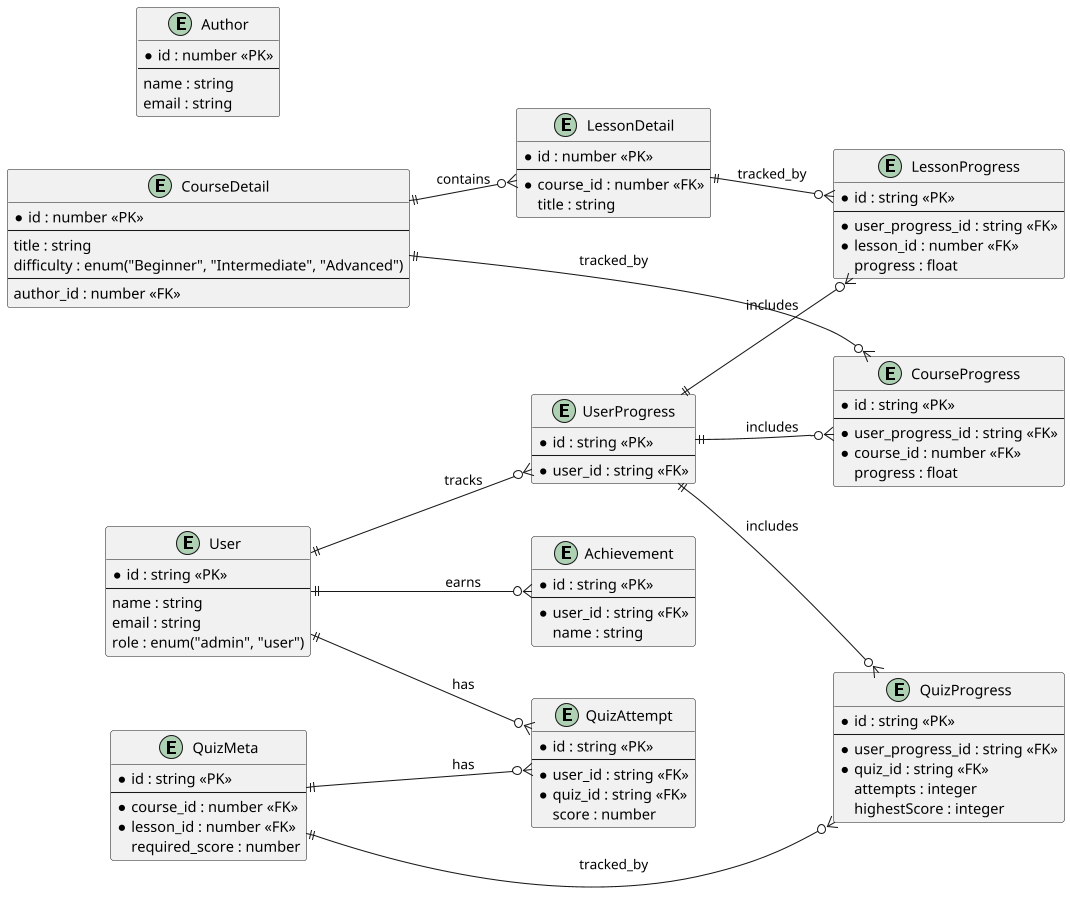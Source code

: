 @startuml ER Diagram

skinparam dpi 100
skinparam maxWidth 1200
skinparam nodesep 50
skinparam ranksep 50
left to right direction

' 实体定义 (Simplified)
entity "User" as User {
  * id : string <<PK>>
  --
  name : string
  email : string
  role : enum("admin", "user")
}

entity "UserProgress" as UserProgress {
  * id : string <<PK>>
  --
  * user_id : string <<FK>>
}

entity "CourseProgress" as CourseProgress {
  * id : string <<PK>>
  --
  * user_progress_id : string <<FK>>
  * course_id : number <<FK>>
  progress : float
}

entity "LessonProgress" as LessonProgress {
  * id : string <<PK>>
  --
  * user_progress_id : string <<FK>>
  * lesson_id : number <<FK>>
  progress : float
}

entity "QuizProgress" as QuizProgress {
  * id : string <<PK>>
  --
  * user_progress_id : string <<FK>>
  * quiz_id : string <<FK>>
  attempts : integer
  highestScore : integer
}

entity "Author" as Author {
  * id : number <<PK>>
  --
  name : string
  email : string
}

entity "CourseDetail" as CourseDetail {
  * id : number <<PK>>
  --
  title : string
  difficulty : enum("Beginner", "Intermediate", "Advanced")
  --
  author_id : number <<FK>>
}

entity "LessonDetail" as LessonDetail {
  * id : number <<PK>>
  --
  * course_id : number <<FK>>
  title : string
}

entity "QuizMeta" as QuizMeta {
  * id : string <<PK>>
  --
  * course_id : number <<FK>>
  * lesson_id : number <<FK>>
  required_score : number
}

entity "QuizAttempt" as QuizAttempt {
  * id : string <<PK>>
  --
  * user_id : string <<FK>>
  * quiz_id : string <<FK>>
  score : number
}

entity "Achievement" as Achievement {
  * id : string <<PK>>
  --
  * user_id : string <<FK>>
  name : string
}

' 关系定义
User ||--o{ UserProgress : tracks
UserProgress ||--o{ CourseProgress : includes
UserProgress ||--o{ LessonProgress : includes
UserProgress ||--o{ QuizProgress : includes
CourseDetail ||--o{ CourseProgress : tracked_by
LessonDetail ||--o{ LessonProgress : tracked_by
QuizMeta ||--o{ QuizProgress : tracked_by
User ||--o{ QuizAttempt : has
CourseDetail ||--o{ LessonDetail : contains
QuizMeta ||--o{ QuizAttempt : has
User ||--o{ Achievement : earns

@enduml